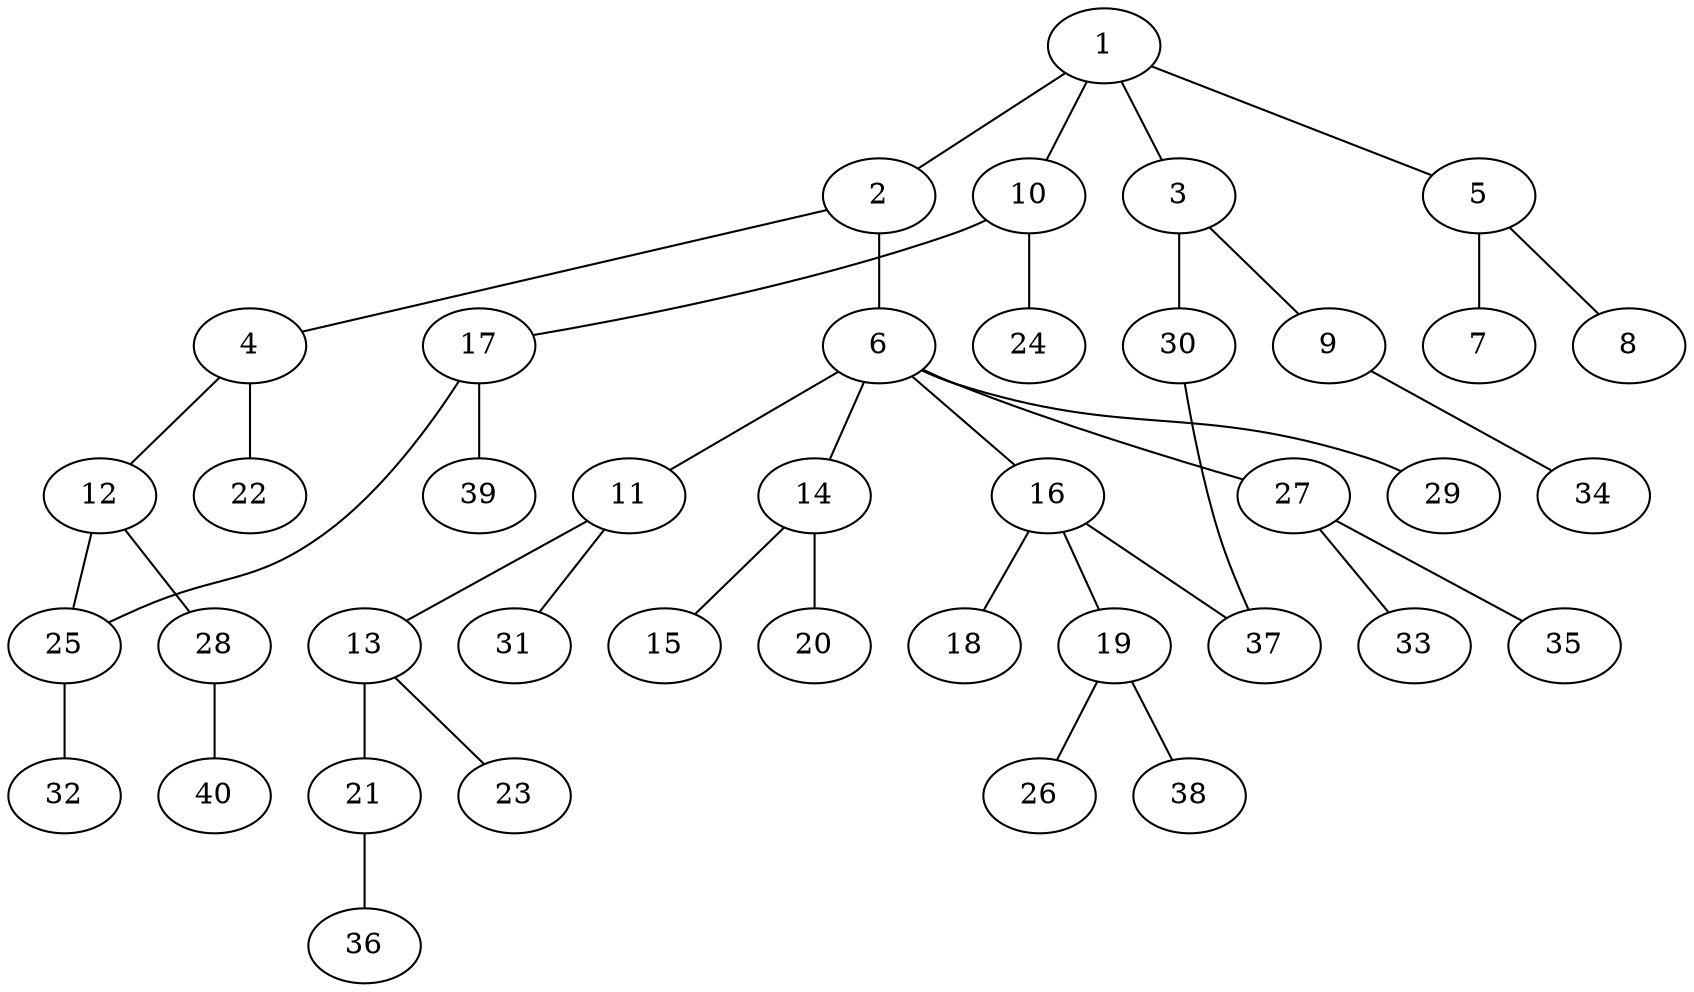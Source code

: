 graph graphname {1--2
1--3
1--5
1--10
2--4
2--6
3--9
3--30
4--12
4--22
5--7
5--8
6--11
6--14
6--16
6--27
6--29
9--34
10--17
10--24
11--13
11--31
12--25
12--28
13--21
13--23
14--15
14--20
16--18
16--19
16--37
17--25
17--39
19--26
19--38
21--36
25--32
27--33
27--35
28--40
30--37
}